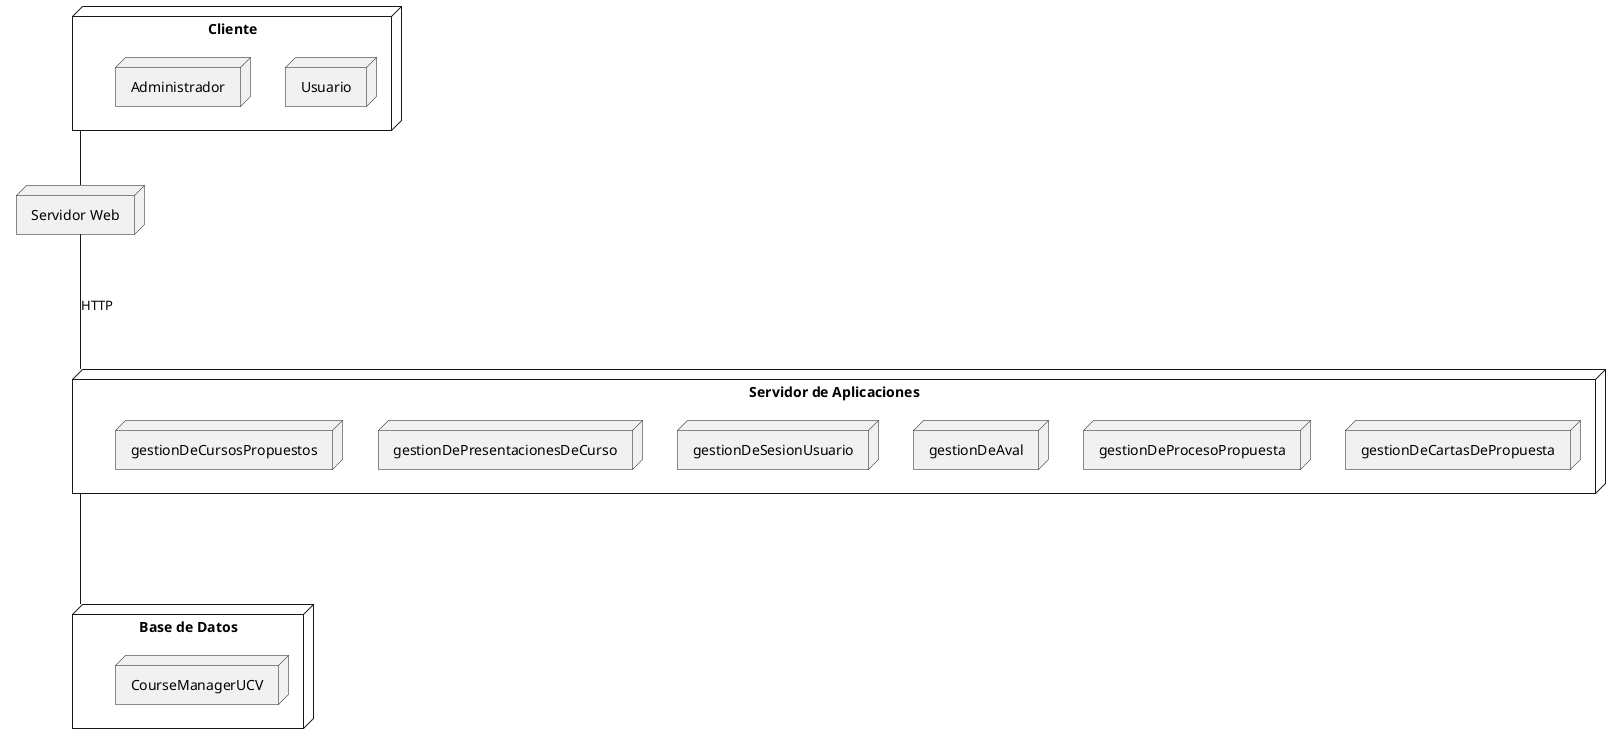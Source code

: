 @startuml DiagramaDeDespliegue

node "Cliente" {
  node "Usuario" {
  }
  node "Administrador" {
  }
}

node "Servidor Web" {
  
}

node "Servidor de Aplicaciones" {
  node "gestionDeCartasDePropuesta" {
    ' [GenerarCartaDeCompromiso]
    ' [FirmarCartaDeIntencion]
  }
  
  node "gestionDeProcesoPropuesta" {
    ' [RegistrarRecaudos]
    ' [CargarFormulacionDelCursoDeExtension]
  }

  node "gestionDeAval" {
    ' [EvaluarInformacionConsignada]
    ' [ResponderEvaluacionDeAval]
  }

  node "gestionDeSesionUsuario" {
    ' [IniciarSesion]
    ' [Registrarse]
    ' [VerDashboard]
    ' [CerrarSesion]
  }

  node "gestionDePresentacionesDeCurso" {
    ' [PresentarCronogramaDeEjecucion]
    ' [PresentarEstructuraDeCostosEIngreso]
  }

  node "gestionDeCursosPropuestos" {
    ' [VerEstadoDeAval]
    ' [VerCursosPropuestos]
    ' [VerExpediente]
  }
}

node "Base de Datos" {
  node "CourseManagerUCV" {
  }
}
[Cliente] -- [Servidor Web]
[Servidor Web] -d-- [Servidor de Aplicaciones] : HTTP
[Servidor de Aplicaciones] -d-- [Base de Datos]

@enduml